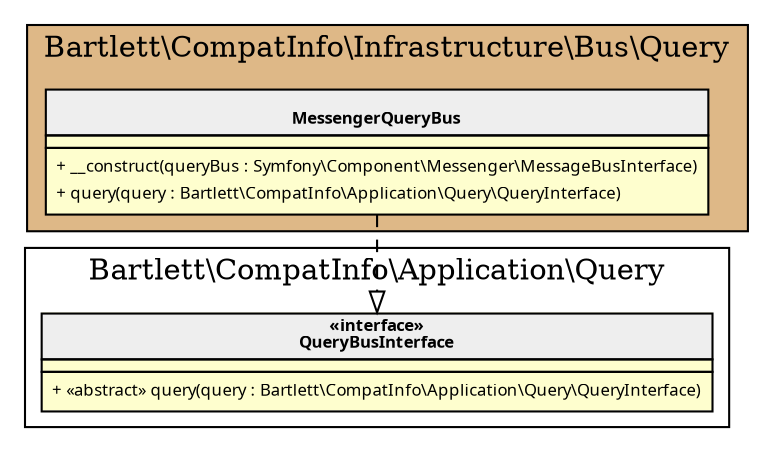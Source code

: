 digraph {
  graph [name="G" overlap="false" rankdir="TB" bgcolor="transparent"]
  node [fontname="Verdana" fontsize=8 shape="none" margin=0 fillcolor="#FEFECE" style="filled"]
  edge [fontname="Verdana" fontsize=8]
  subgraph cluster_0 {
    graph [bgcolor="BurlyWood"]
    label = "Bartlett\\CompatInfo\\Infrastructure\\Bus\\Query"
    "Bartlett\\CompatInfo\\Infrastructure\\Bus\\Query\\MessengerQueryBus" [shape="none" label=<
<table cellspacing="0" border="0" cellborder="1">
    <tr><td bgcolor="#eeeeee"><b><br/>MessengerQueryBus</b></td></tr>
    <tr><td></td></tr>
    <tr><td><table border="0" cellspacing="0" cellpadding="2">
    <tr><td align="left">+ __construct(queryBus : Symfony\\Component\\Messenger\\MessageBusInterface)</td></tr>
    <tr><td align="left">+ query(query : Bartlett\\CompatInfo\\Application\\Query\\QueryInterface)</td></tr>
</table></td></tr>
</table>>]
  }
  subgraph cluster_1 {
    label = "Bartlett\\CompatInfo\\Application\\Query"
    "Bartlett\\CompatInfo\\Application\\Query\\QueryBusInterface" [shape="none" label=<
<table cellspacing="0" border="0" cellborder="1">
    <tr><td bgcolor="#eeeeee"><b>«interface»<br/>QueryBusInterface</b></td></tr>
    <tr><td></td></tr>
    <tr><td><table border="0" cellspacing="0" cellpadding="2">
    <tr><td align="left">+ «abstract» query(query : Bartlett\\CompatInfo\\Application\\Query\\QueryInterface)</td></tr>
</table></td></tr>
</table>>]
  }
  "Bartlett\\CompatInfo\\Infrastructure\\Bus\\Query\\MessengerQueryBus" -> "Bartlett\\CompatInfo\\Application\\Query\\QueryBusInterface" [arrowhead="empty" style="dashed"]
}

